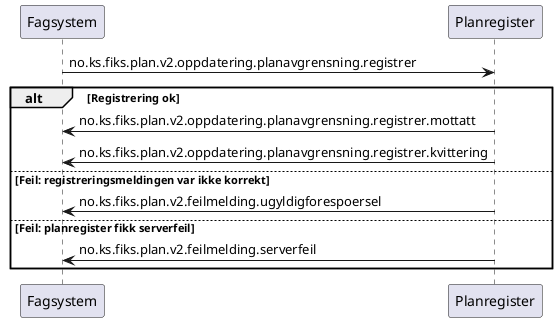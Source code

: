 @startuml

Fagsystem -> Planregister: no.ks.fiks.plan.v2.oppdatering.planavgrensning.registrer

alt Registrering ok
Fagsystem <- Planregister: no.ks.fiks.plan.v2.oppdatering.planavgrensning.registrer.mottatt
Fagsystem <- Planregister: no.ks.fiks.plan.v2.oppdatering.planavgrensning.registrer.kvittering

else Feil: registreringsmeldingen var ikke korrekt
Fagsystem <- Planregister: no.ks.fiks.plan.v2.feilmelding.ugyldigforespoersel

else Feil: planregister fikk serverfeil
Fagsystem <- Planregister: no.ks.fiks.plan.v2.feilmelding.serverfeil

end
@enduml